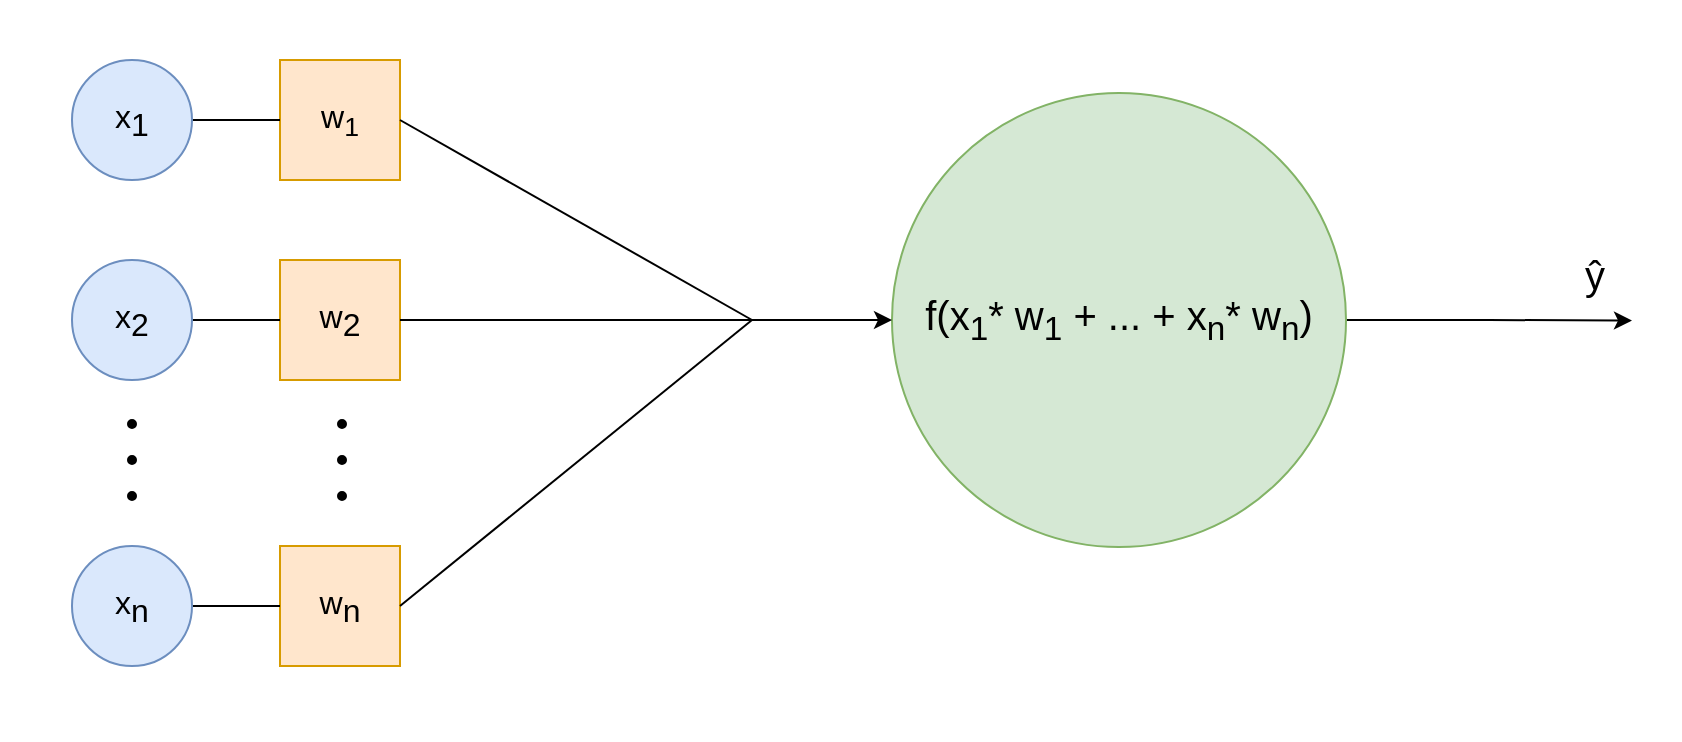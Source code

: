 <mxfile version="20.7.4" type="device"><diagram id="-stk6ibFraSNle1BVHG7" name="Página-1"><mxGraphModel dx="2062" dy="615" grid="1" gridSize="10" guides="1" tooltips="1" connect="1" arrows="1" fold="1" page="1" pageScale="1" pageWidth="827" pageHeight="1169" math="0" shadow="0"><root><mxCell id="0"/><mxCell id="1" parent="0"/><mxCell id="M5cCfHSnjfCDPxHP4pj9-1" value="" style="rounded=0;whiteSpace=wrap;html=1;fillColor=none;strokeColor=none;" parent="1" vertex="1"><mxGeometry x="-6" y="100" width="840" height="370" as="geometry"/></mxCell><mxCell id="hgqk9EGcfHrgeYC1TX9C-3" value="&lt;font style=&quot;font-size: 16px;&quot;&gt;w&lt;sub&gt;1&lt;/sub&gt;&lt;/font&gt;" style="rounded=0;whiteSpace=wrap;html=1;fillColor=#ffe6cc;strokeColor=#d79b00;" parent="1" vertex="1"><mxGeometry x="134" y="130" width="60" height="60" as="geometry"/></mxCell><mxCell id="hgqk9EGcfHrgeYC1TX9C-4" value="w&lt;sub style=&quot;font-size: 16px;&quot;&gt;2&lt;/sub&gt;" style="rounded=0;whiteSpace=wrap;html=1;fillColor=#ffe6cc;strokeColor=#d79b00;fontSize=16;" parent="1" vertex="1"><mxGeometry x="134" y="230" width="60" height="60" as="geometry"/></mxCell><mxCell id="hgqk9EGcfHrgeYC1TX9C-5" value="w&lt;sub style=&quot;font-size: 16px;&quot;&gt;n&lt;/sub&gt;" style="rounded=0;whiteSpace=wrap;html=1;fillColor=#ffe6cc;strokeColor=#d79b00;fontSize=16;" parent="1" vertex="1"><mxGeometry x="134" y="373" width="60" height="60" as="geometry"/></mxCell><mxCell id="hgqk9EGcfHrgeYC1TX9C-6" value="" style="ellipse;whiteSpace=wrap;html=1;fillColor=#000000;fontSize=5;" parent="1" vertex="1"><mxGeometry x="163" y="310" width="4" height="4" as="geometry"/></mxCell><mxCell id="hgqk9EGcfHrgeYC1TX9C-7" value="" style="ellipse;whiteSpace=wrap;html=1;fillColor=#000000;fontSize=5;" parent="1" vertex="1"><mxGeometry x="163" y="328" width="4" height="4" as="geometry"/></mxCell><mxCell id="hgqk9EGcfHrgeYC1TX9C-8" value="" style="ellipse;whiteSpace=wrap;html=1;fillColor=#000000;fontSize=5;" parent="1" vertex="1"><mxGeometry x="163" y="346" width="4" height="4" as="geometry"/></mxCell><mxCell id="hgqk9EGcfHrgeYC1TX9C-27" style="edgeStyle=orthogonalEdgeStyle;rounded=0;orthogonalLoop=1;jettySize=auto;html=1;endArrow=none;endFill=0;" parent="1" source="hgqk9EGcfHrgeYC1TX9C-21" target="hgqk9EGcfHrgeYC1TX9C-3" edge="1"><mxGeometry relative="1" as="geometry"/></mxCell><mxCell id="hgqk9EGcfHrgeYC1TX9C-21" value="x&lt;sub style=&quot;font-size: 16px;&quot;&gt;1&lt;/sub&gt;" style="ellipse;whiteSpace=wrap;html=1;fillColor=#dae8fc;strokeColor=#6c8ebf;fontSize=16;" parent="1" vertex="1"><mxGeometry x="30" y="130" width="60" height="60" as="geometry"/></mxCell><mxCell id="hgqk9EGcfHrgeYC1TX9C-28" style="edgeStyle=orthogonalEdgeStyle;rounded=0;orthogonalLoop=1;jettySize=auto;html=1;entryX=0;entryY=0.5;entryDx=0;entryDy=0;endArrow=none;endFill=0;" parent="1" source="hgqk9EGcfHrgeYC1TX9C-22" target="hgqk9EGcfHrgeYC1TX9C-4" edge="1"><mxGeometry relative="1" as="geometry"/></mxCell><mxCell id="hgqk9EGcfHrgeYC1TX9C-22" value="x&lt;sub style=&quot;font-size: 16px;&quot;&gt;2&lt;/sub&gt;" style="ellipse;whiteSpace=wrap;html=1;fillColor=#dae8fc;strokeColor=#6c8ebf;fontSize=16;" parent="1" vertex="1"><mxGeometry x="30" y="230" width="60" height="60" as="geometry"/></mxCell><mxCell id="hgqk9EGcfHrgeYC1TX9C-29" style="edgeStyle=orthogonalEdgeStyle;rounded=0;orthogonalLoop=1;jettySize=auto;html=1;entryX=0;entryY=0.5;entryDx=0;entryDy=0;endArrow=none;endFill=0;" parent="1" source="hgqk9EGcfHrgeYC1TX9C-23" target="hgqk9EGcfHrgeYC1TX9C-5" edge="1"><mxGeometry relative="1" as="geometry"/></mxCell><mxCell id="hgqk9EGcfHrgeYC1TX9C-23" value="x&lt;sub style=&quot;font-size: 16px;&quot;&gt;n&lt;/sub&gt;" style="ellipse;whiteSpace=wrap;html=1;fillColor=#dae8fc;strokeColor=#6c8ebf;fontSize=16;" parent="1" vertex="1"><mxGeometry x="30" y="373" width="60" height="60" as="geometry"/></mxCell><mxCell id="hgqk9EGcfHrgeYC1TX9C-24" value="" style="ellipse;whiteSpace=wrap;html=1;fillColor=#000000;fontSize=5;" parent="1" vertex="1"><mxGeometry x="58" y="310" width="4" height="4" as="geometry"/></mxCell><mxCell id="hgqk9EGcfHrgeYC1TX9C-25" value="" style="ellipse;whiteSpace=wrap;html=1;fillColor=#000000;fontSize=5;" parent="1" vertex="1"><mxGeometry x="58" y="328" width="4" height="4" as="geometry"/></mxCell><mxCell id="hgqk9EGcfHrgeYC1TX9C-26" value="" style="ellipse;whiteSpace=wrap;html=1;fillColor=#000000;fontSize=5;" parent="1" vertex="1"><mxGeometry x="58" y="346" width="4" height="4" as="geometry"/></mxCell><mxCell id="hgqk9EGcfHrgeYC1TX9C-39" value="&lt;span style=&quot;text-align: left; background-color: rgb(255, 255, 255);&quot;&gt;&lt;font style=&quot;font-size: 20px;&quot;&gt;ŷ&lt;/font&gt;&lt;/span&gt;" style="text;html=1;strokeColor=none;fillColor=none;align=center;verticalAlign=middle;whiteSpace=wrap;rounded=0;dashed=1;" parent="1" vertex="1"><mxGeometry x="760" y="222" width="63" height="30" as="geometry"/></mxCell><mxCell id="PWdsPfoURUGvsqXI2vsP-15" style="edgeStyle=orthogonalEdgeStyle;rounded=0;orthogonalLoop=1;jettySize=auto;html=1;fontSize=23;endArrow=classic;endFill=1;" edge="1" parent="1" source="PWdsPfoURUGvsqXI2vsP-2"><mxGeometry relative="1" as="geometry"><mxPoint x="810" y="260.25" as="targetPoint"/></mxGeometry></mxCell><mxCell id="PWdsPfoURUGvsqXI2vsP-2" value="&lt;font style=&quot;font-size: 20px;&quot;&gt;&lt;font style=&quot;font-size: 20px;&quot;&gt;f(&lt;/font&gt;&lt;font style=&quot;border-color: var(--border-color); font-size: 20px;&quot;&gt;x&lt;sub style=&quot;border-color: var(--border-color);&quot;&gt;1&lt;/sub&gt;* w&lt;sub style=&quot;border-color: var(--border-color);&quot;&gt;1&lt;/sub&gt;&lt;/font&gt;&lt;font style=&quot;border-color: var(--border-color); font-size: 20px;&quot;&gt;&lt;span style=&quot;border-color: var(--border-color);&quot;&gt;&amp;nbsp;+ ... + x&lt;/span&gt;&lt;sub style=&quot;border-color: var(--border-color);&quot;&gt;n&lt;/sub&gt;&lt;span style=&quot;border-color: var(--border-color);&quot;&gt;* w&lt;/span&gt;&lt;sub style=&quot;border-color: var(--border-color);&quot;&gt;n&lt;/sub&gt;&lt;span style=&quot;border-color: var(--border-color);&quot;&gt;)&lt;/span&gt;&lt;/font&gt;&lt;/font&gt;" style="ellipse;whiteSpace=wrap;html=1;aspect=fixed;fillColor=#d5e8d4;strokeColor=#82b366;" vertex="1" parent="1"><mxGeometry x="440" y="146.5" width="227" height="227" as="geometry"/></mxCell><mxCell id="PWdsPfoURUGvsqXI2vsP-10" value="" style="endArrow=classic;html=1;rounded=0;fontSize=23;entryX=0;entryY=0.5;entryDx=0;entryDy=0;" edge="1" parent="1" target="PWdsPfoURUGvsqXI2vsP-2"><mxGeometry width="50" height="50" relative="1" as="geometry"><mxPoint x="370" y="260" as="sourcePoint"/><mxPoint x="430" y="280" as="targetPoint"/></mxGeometry></mxCell><mxCell id="PWdsPfoURUGvsqXI2vsP-12" value="" style="endArrow=none;html=1;rounded=0;fontSize=23;exitX=1;exitY=0.5;exitDx=0;exitDy=0;" edge="1" parent="1" source="hgqk9EGcfHrgeYC1TX9C-3"><mxGeometry width="50" height="50" relative="1" as="geometry"><mxPoint x="380" y="330" as="sourcePoint"/><mxPoint x="370" y="260" as="targetPoint"/></mxGeometry></mxCell><mxCell id="PWdsPfoURUGvsqXI2vsP-13" value="" style="endArrow=none;html=1;rounded=0;fontSize=23;exitX=1;exitY=0.5;exitDx=0;exitDy=0;" edge="1" parent="1" source="hgqk9EGcfHrgeYC1TX9C-4"><mxGeometry width="50" height="50" relative="1" as="geometry"><mxPoint x="380" y="330" as="sourcePoint"/><mxPoint x="370" y="260" as="targetPoint"/></mxGeometry></mxCell><mxCell id="PWdsPfoURUGvsqXI2vsP-14" value="" style="endArrow=none;html=1;rounded=0;fontSize=23;exitX=1;exitY=0.5;exitDx=0;exitDy=0;" edge="1" parent="1" source="hgqk9EGcfHrgeYC1TX9C-5"><mxGeometry width="50" height="50" relative="1" as="geometry"><mxPoint x="380" y="330" as="sourcePoint"/><mxPoint x="370" y="260" as="targetPoint"/></mxGeometry></mxCell></root></mxGraphModel></diagram></mxfile>